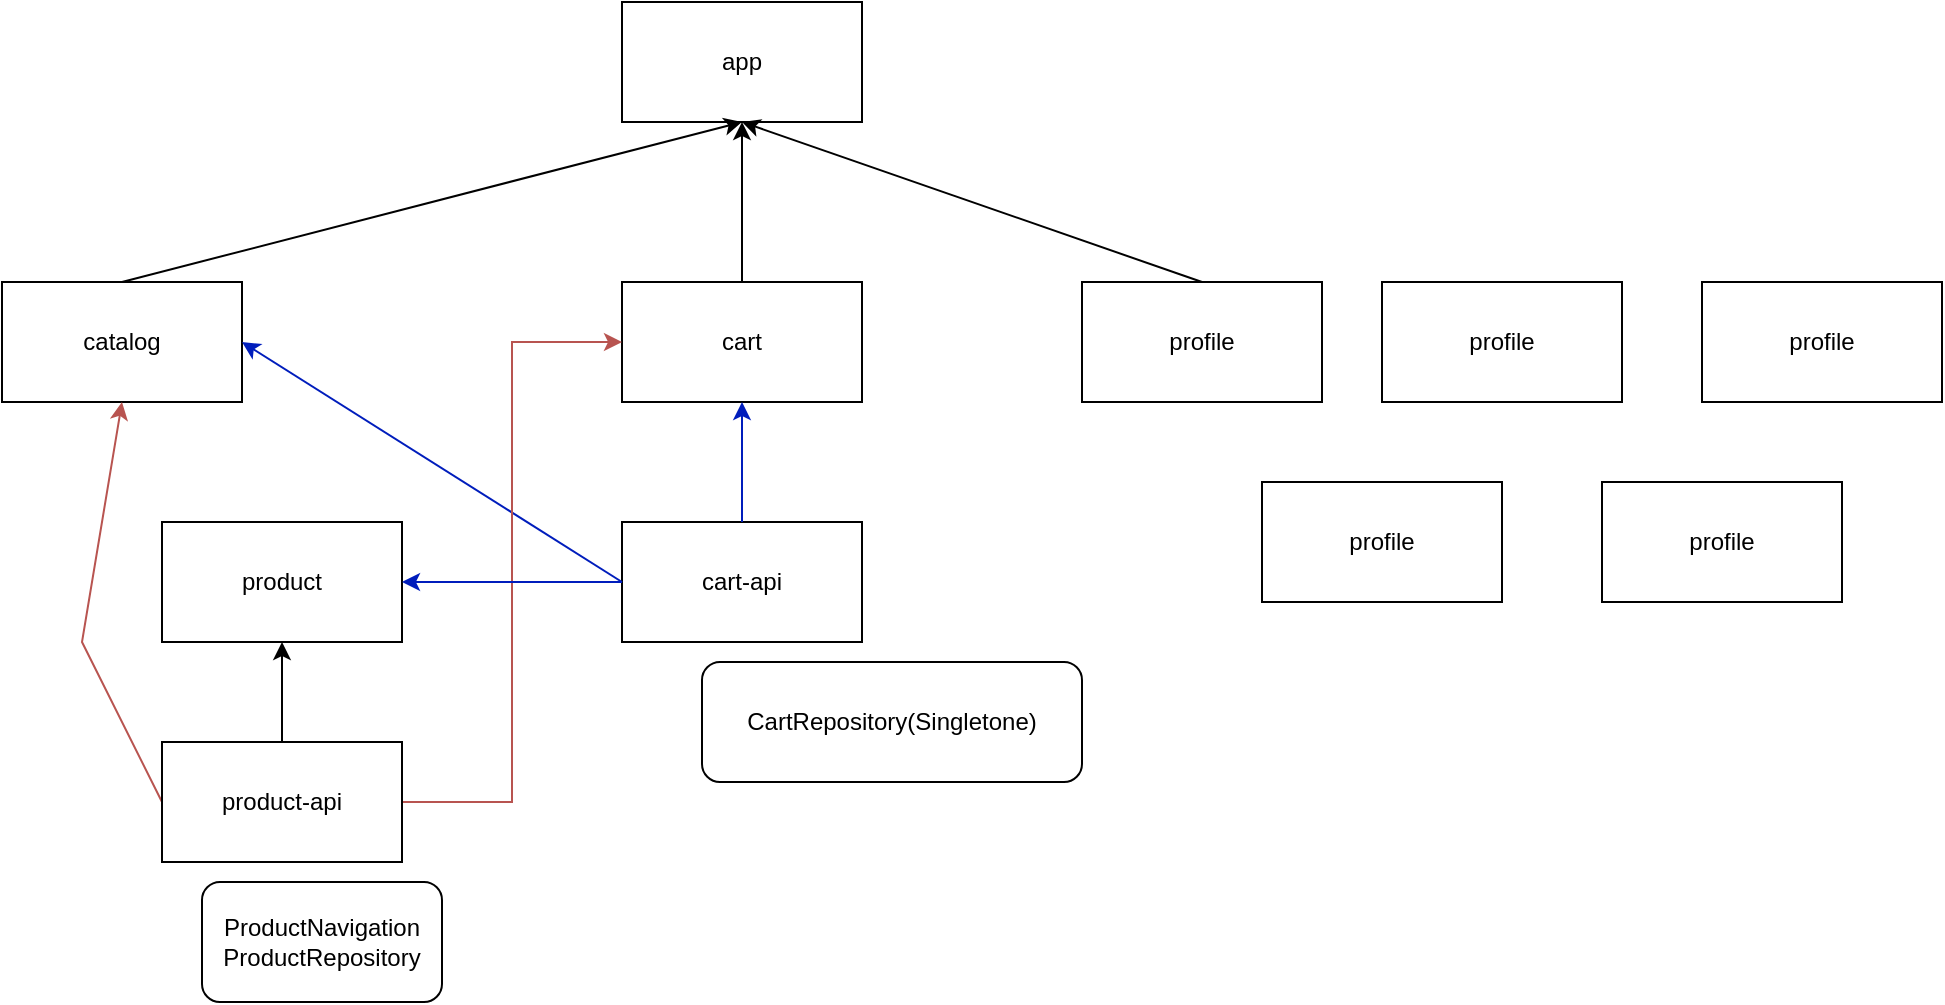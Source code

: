 <mxfile version="24.5.1" type="device">
  <diagram name="Страница — 1" id="-6D0IK_t7cGpwzgi4ENe">
    <mxGraphModel dx="1242" dy="816" grid="1" gridSize="10" guides="1" tooltips="1" connect="1" arrows="1" fold="1" page="1" pageScale="1" pageWidth="2000" pageHeight="2000" math="0" shadow="0">
      <root>
        <mxCell id="0" />
        <mxCell id="1" parent="0" />
        <mxCell id="YRRrXeNHzb3QeDoOCNxk-1" value="app" style="rounded=0;whiteSpace=wrap;html=1;" parent="1" vertex="1">
          <mxGeometry x="510" y="60" width="120" height="60" as="geometry" />
        </mxCell>
        <mxCell id="YRRrXeNHzb3QeDoOCNxk-2" value="catalog" style="rounded=0;whiteSpace=wrap;html=1;" parent="1" vertex="1">
          <mxGeometry x="200" y="200" width="120" height="60" as="geometry" />
        </mxCell>
        <mxCell id="YRRrXeNHzb3QeDoOCNxk-3" value="product" style="rounded=0;whiteSpace=wrap;html=1;" parent="1" vertex="1">
          <mxGeometry x="280" y="320" width="120" height="60" as="geometry" />
        </mxCell>
        <mxCell id="YRRrXeNHzb3QeDoOCNxk-4" value="cart" style="rounded=0;whiteSpace=wrap;html=1;" parent="1" vertex="1">
          <mxGeometry x="510" y="200" width="120" height="60" as="geometry" />
        </mxCell>
        <mxCell id="YRRrXeNHzb3QeDoOCNxk-5" value="profile" style="rounded=0;whiteSpace=wrap;html=1;" parent="1" vertex="1">
          <mxGeometry x="740" y="200" width="120" height="60" as="geometry" />
        </mxCell>
        <mxCell id="YRRrXeNHzb3QeDoOCNxk-6" value="" style="endArrow=classic;html=1;rounded=0;exitX=0.5;exitY=0;exitDx=0;exitDy=0;entryX=0.5;entryY=1;entryDx=0;entryDy=0;" parent="1" source="YRRrXeNHzb3QeDoOCNxk-2" target="YRRrXeNHzb3QeDoOCNxk-1" edge="1">
          <mxGeometry width="50" height="50" relative="1" as="geometry">
            <mxPoint x="610" y="440" as="sourcePoint" />
            <mxPoint x="660" y="390" as="targetPoint" />
          </mxGeometry>
        </mxCell>
        <mxCell id="YRRrXeNHzb3QeDoOCNxk-7" value="" style="endArrow=classic;html=1;rounded=0;exitX=0.5;exitY=0;exitDx=0;exitDy=0;entryX=0.5;entryY=1;entryDx=0;entryDy=0;" parent="1" source="YRRrXeNHzb3QeDoOCNxk-4" target="YRRrXeNHzb3QeDoOCNxk-1" edge="1">
          <mxGeometry width="50" height="50" relative="1" as="geometry">
            <mxPoint x="610" y="440" as="sourcePoint" />
            <mxPoint x="660" y="390" as="targetPoint" />
          </mxGeometry>
        </mxCell>
        <mxCell id="YRRrXeNHzb3QeDoOCNxk-8" value="" style="endArrow=classic;html=1;rounded=0;exitX=0.5;exitY=0;exitDx=0;exitDy=0;entryX=0.5;entryY=1;entryDx=0;entryDy=0;" parent="1" source="YRRrXeNHzb3QeDoOCNxk-5" target="YRRrXeNHzb3QeDoOCNxk-1" edge="1">
          <mxGeometry width="50" height="50" relative="1" as="geometry">
            <mxPoint x="610" y="440" as="sourcePoint" />
            <mxPoint x="660" y="390" as="targetPoint" />
          </mxGeometry>
        </mxCell>
        <mxCell id="YRRrXeNHzb3QeDoOCNxk-9" value="cart-api" style="rounded=0;whiteSpace=wrap;html=1;" parent="1" vertex="1">
          <mxGeometry x="510" y="320" width="120" height="60" as="geometry" />
        </mxCell>
        <mxCell id="YRRrXeNHzb3QeDoOCNxk-10" value="" style="endArrow=classic;html=1;rounded=0;exitX=0;exitY=0.5;exitDx=0;exitDy=0;entryX=0.5;entryY=1;entryDx=0;entryDy=0;fillColor=#f8cecc;strokeColor=#b85450;" parent="1" source="YRRrXeNHzb3QeDoOCNxk-13" target="YRRrXeNHzb3QeDoOCNxk-2" edge="1">
          <mxGeometry width="50" height="50" relative="1" as="geometry">
            <mxPoint x="610" y="440" as="sourcePoint" />
            <mxPoint x="660" y="390" as="targetPoint" />
            <Array as="points">
              <mxPoint x="240" y="380" />
            </Array>
          </mxGeometry>
        </mxCell>
        <mxCell id="YRRrXeNHzb3QeDoOCNxk-11" value="" style="endArrow=classic;html=1;rounded=0;exitX=0.5;exitY=0;exitDx=0;exitDy=0;entryX=0.5;entryY=1;entryDx=0;entryDy=0;fillColor=#0050ef;strokeColor=#001DBC;" parent="1" source="YRRrXeNHzb3QeDoOCNxk-9" target="YRRrXeNHzb3QeDoOCNxk-4" edge="1">
          <mxGeometry width="50" height="50" relative="1" as="geometry">
            <mxPoint x="610" y="440" as="sourcePoint" />
            <mxPoint x="660" y="390" as="targetPoint" />
          </mxGeometry>
        </mxCell>
        <mxCell id="YRRrXeNHzb3QeDoOCNxk-12" value="" style="endArrow=classic;html=1;rounded=0;exitX=0;exitY=0.5;exitDx=0;exitDy=0;entryX=1;entryY=0.5;entryDx=0;entryDy=0;fillColor=#0050ef;strokeColor=#001DBC;" parent="1" source="YRRrXeNHzb3QeDoOCNxk-9" target="YRRrXeNHzb3QeDoOCNxk-2" edge="1">
          <mxGeometry width="50" height="50" relative="1" as="geometry">
            <mxPoint x="610" y="440" as="sourcePoint" />
            <mxPoint x="660" y="390" as="targetPoint" />
          </mxGeometry>
        </mxCell>
        <mxCell id="PbBRCdsyXMCF_JW5zHfZ-1" style="edgeStyle=orthogonalEdgeStyle;rounded=0;orthogonalLoop=1;jettySize=auto;html=1;entryX=0;entryY=0.5;entryDx=0;entryDy=0;fillColor=#f8cecc;strokeColor=#b85450;" parent="1" source="YRRrXeNHzb3QeDoOCNxk-13" target="YRRrXeNHzb3QeDoOCNxk-4" edge="1">
          <mxGeometry relative="1" as="geometry" />
        </mxCell>
        <mxCell id="YRRrXeNHzb3QeDoOCNxk-13" value="product-api" style="rounded=0;whiteSpace=wrap;html=1;" parent="1" vertex="1">
          <mxGeometry x="280" y="430" width="120" height="60" as="geometry" />
        </mxCell>
        <mxCell id="YRRrXeNHzb3QeDoOCNxk-14" value="" style="endArrow=classic;html=1;rounded=0;exitX=0.5;exitY=0;exitDx=0;exitDy=0;entryX=0.5;entryY=1;entryDx=0;entryDy=0;" parent="1" source="YRRrXeNHzb3QeDoOCNxk-13" target="YRRrXeNHzb3QeDoOCNxk-3" edge="1">
          <mxGeometry width="50" height="50" relative="1" as="geometry">
            <mxPoint x="610" y="440" as="sourcePoint" />
            <mxPoint x="660" y="390" as="targetPoint" />
          </mxGeometry>
        </mxCell>
        <mxCell id="PbBRCdsyXMCF_JW5zHfZ-2" value="ProductNavigation&lt;div&gt;ProductRepository&lt;/div&gt;" style="rounded=1;whiteSpace=wrap;html=1;" parent="1" vertex="1">
          <mxGeometry x="300" y="500" width="120" height="60" as="geometry" />
        </mxCell>
        <mxCell id="PbBRCdsyXMCF_JW5zHfZ-3" value="CartRepository(Singletone)" style="rounded=1;whiteSpace=wrap;html=1;" parent="1" vertex="1">
          <mxGeometry x="550" y="390" width="190" height="60" as="geometry" />
        </mxCell>
        <mxCell id="nvMDtKm6VazT-hYvdR27-1" value="" style="endArrow=classic;html=1;rounded=0;entryX=1;entryY=0.5;entryDx=0;entryDy=0;fillColor=#0050ef;strokeColor=#001DBC;" edge="1" parent="1" target="YRRrXeNHzb3QeDoOCNxk-3">
          <mxGeometry width="50" height="50" relative="1" as="geometry">
            <mxPoint x="510" y="350" as="sourcePoint" />
            <mxPoint x="330" y="240" as="targetPoint" />
          </mxGeometry>
        </mxCell>
        <mxCell id="nvMDtKm6VazT-hYvdR27-2" value="profile" style="rounded=0;whiteSpace=wrap;html=1;" vertex="1" parent="1">
          <mxGeometry x="890" y="200" width="120" height="60" as="geometry" />
        </mxCell>
        <mxCell id="nvMDtKm6VazT-hYvdR27-3" value="profile" style="rounded=0;whiteSpace=wrap;html=1;" vertex="1" parent="1">
          <mxGeometry x="1050" y="200" width="120" height="60" as="geometry" />
        </mxCell>
        <mxCell id="nvMDtKm6VazT-hYvdR27-4" value="profile" style="rounded=0;whiteSpace=wrap;html=1;" vertex="1" parent="1">
          <mxGeometry x="830" y="300" width="120" height="60" as="geometry" />
        </mxCell>
        <mxCell id="nvMDtKm6VazT-hYvdR27-5" value="profile" style="rounded=0;whiteSpace=wrap;html=1;" vertex="1" parent="1">
          <mxGeometry x="1000" y="300" width="120" height="60" as="geometry" />
        </mxCell>
      </root>
    </mxGraphModel>
  </diagram>
</mxfile>

